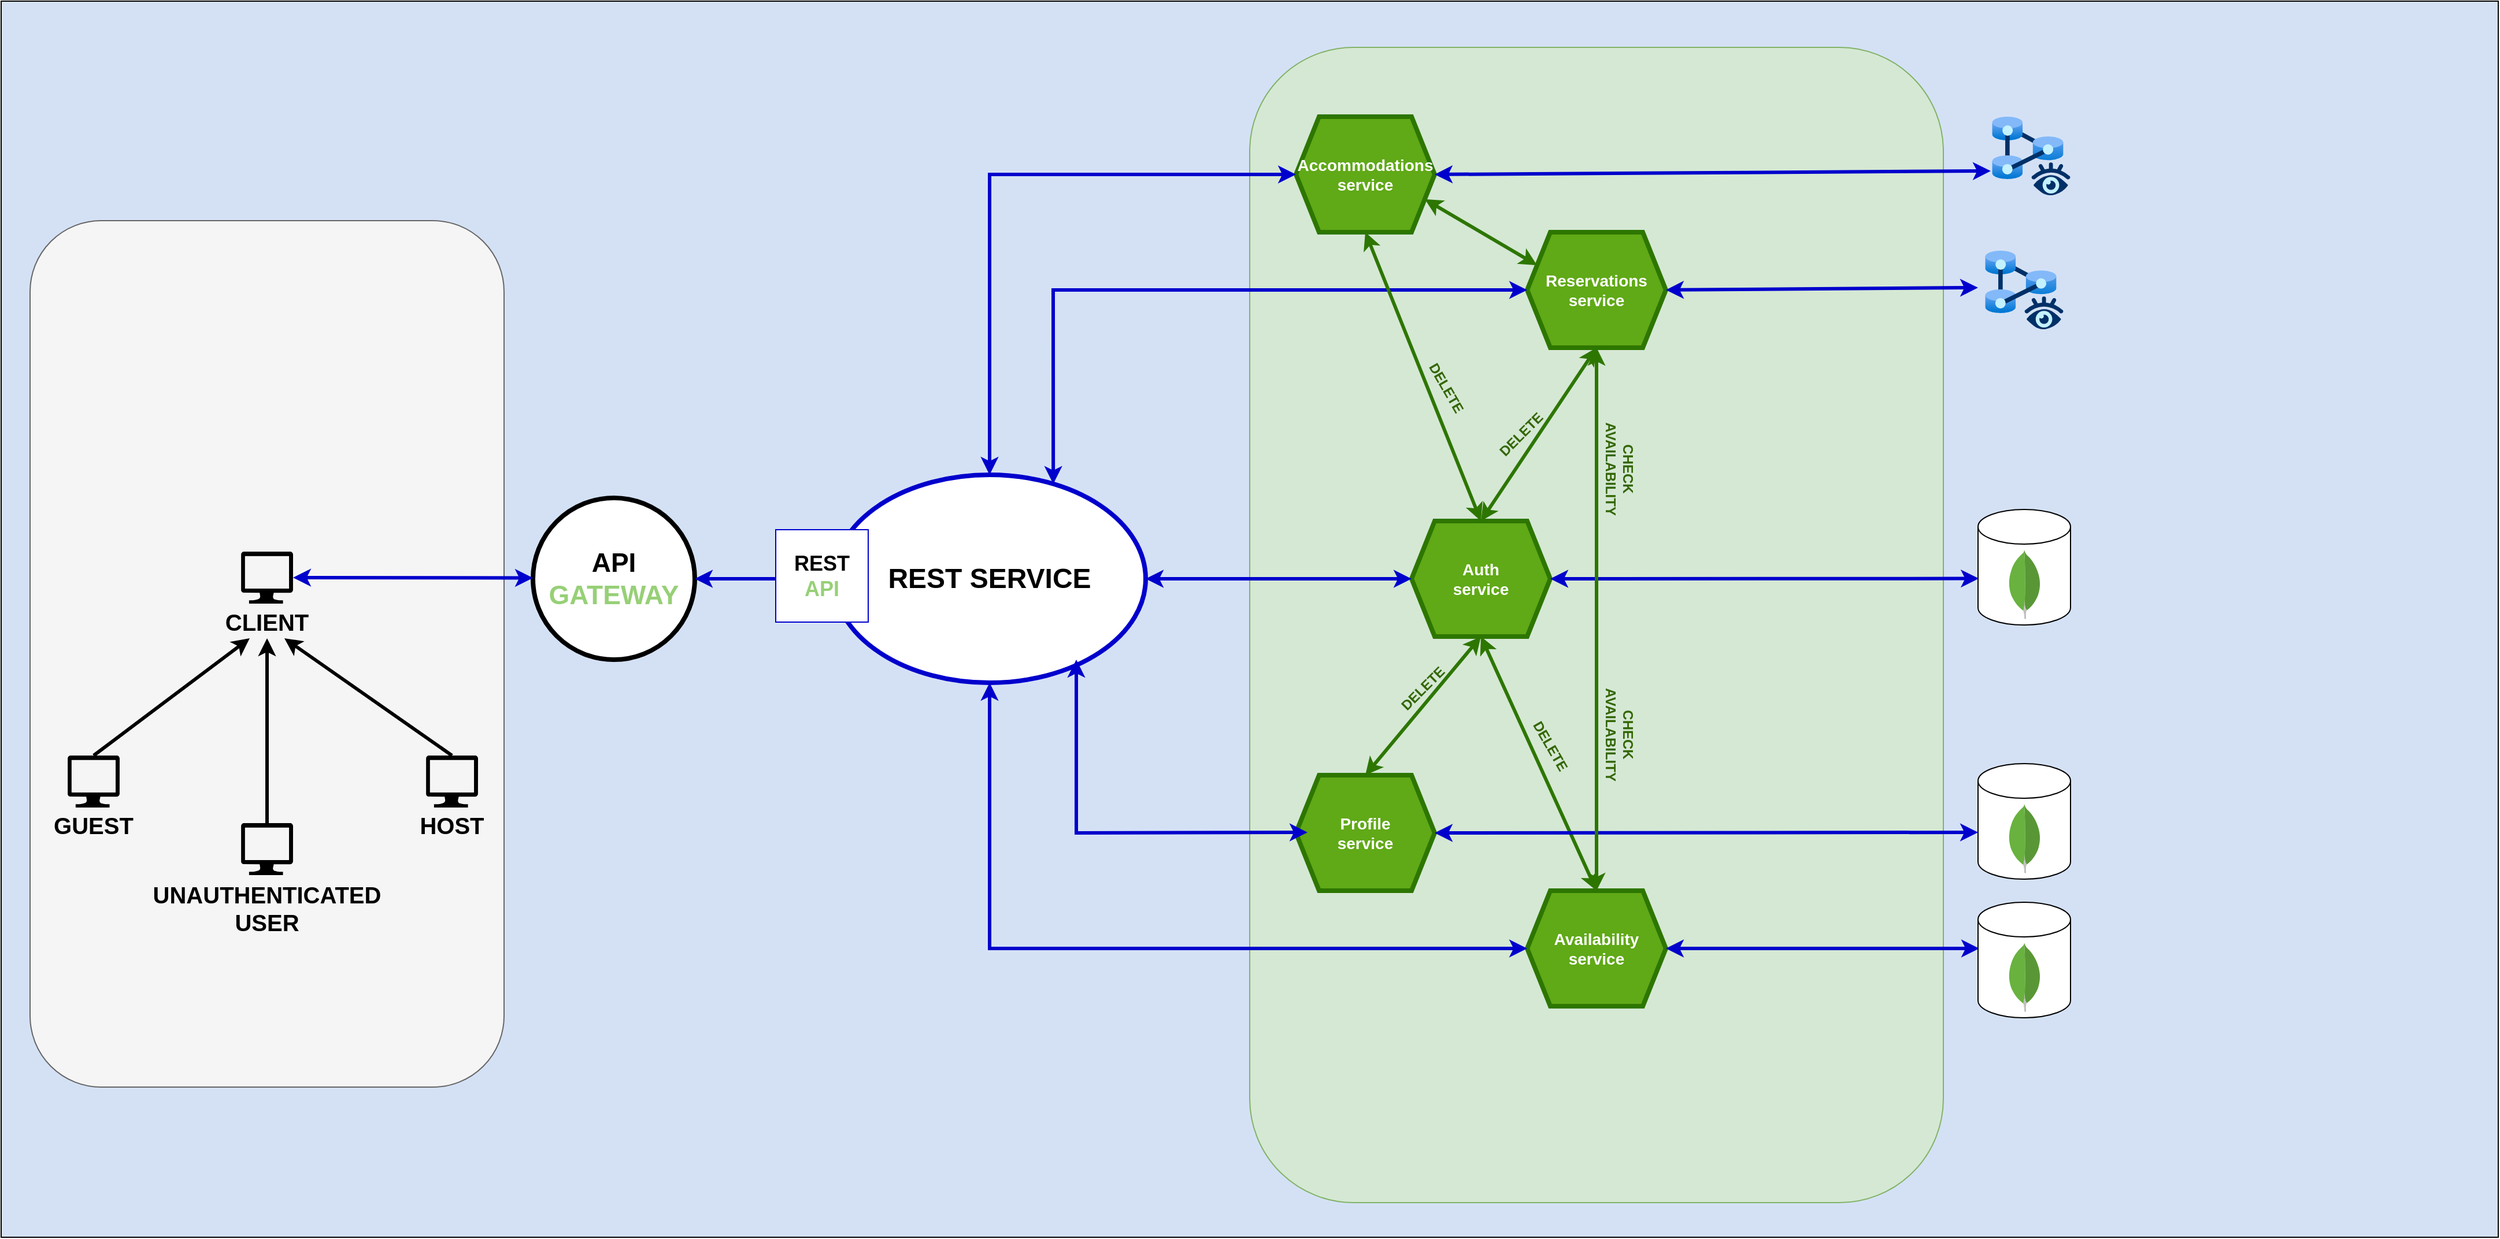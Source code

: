 <mxfile version="22.1.2" type="device">
  <diagram name="Page-1" id="aZqTcHWdBRNuJLzUG_dm">
    <mxGraphModel dx="2537" dy="993" grid="1" gridSize="10" guides="1" tooltips="1" connect="1" arrows="1" fold="1" page="1" pageScale="1" pageWidth="850" pageHeight="1100" math="0" shadow="0">
      <root>
        <mxCell id="0" />
        <mxCell id="1" parent="0" />
        <mxCell id="zURRKgwcUh4T0i38kErL-66" value="" style="rounded=0;whiteSpace=wrap;html=1;fillColor=#D4E1F5;" parent="1" vertex="1">
          <mxGeometry x="-10" y="10" width="2160" height="1070" as="geometry" />
        </mxCell>
        <mxCell id="zURRKgwcUh4T0i38kErL-105" value="" style="rounded=1;whiteSpace=wrap;html=1;fillColor=#f5f5f5;strokeColor=#666666;fontColor=#333333;" parent="1" vertex="1">
          <mxGeometry x="15" y="200" width="410" height="750" as="geometry" />
        </mxCell>
        <mxCell id="zURRKgwcUh4T0i38kErL-88" value="" style="rounded=1;whiteSpace=wrap;html=1;fillColor=#d5e8d4;strokeColor=#82b366;" parent="1" vertex="1">
          <mxGeometry x="1070" y="50" width="600" height="1000" as="geometry" />
        </mxCell>
        <mxCell id="zURRKgwcUh4T0i38kErL-3" value="" style="verticalLabelPosition=bottom;html=1;verticalAlign=top;align=center;strokeColor=none;fillColor=#000000;shape=mxgraph.azure.computer;pointerEvents=1;" parent="1" vertex="1">
          <mxGeometry x="197.5" y="486.5" width="45" height="45" as="geometry" />
        </mxCell>
        <mxCell id="zURRKgwcUh4T0i38kErL-11" value="Accommodations&lt;br style=&quot;font-size: 14px;&quot;&gt;service" style="shape=hexagon;perimeter=hexagonPerimeter2;whiteSpace=wrap;html=1;fixedSize=1;fillColor=#60a917;strokeColor=#2D7600;fontColor=#ffffff;strokeWidth=4;fontSize=14;fontStyle=1" parent="1" vertex="1">
          <mxGeometry x="1110" y="110" width="120" height="100" as="geometry" />
        </mxCell>
        <mxCell id="zURRKgwcUh4T0i38kErL-12" value="Auth&lt;br&gt;service" style="shape=hexagon;perimeter=hexagonPerimeter2;whiteSpace=wrap;html=1;fixedSize=1;fillColor=#60a917;strokeColor=#2D7600;fontColor=#ffffff;strokeWidth=4;fontSize=14;fontStyle=1" parent="1" vertex="1">
          <mxGeometry x="1210" y="460" width="120" height="100" as="geometry" />
        </mxCell>
        <mxCell id="zURRKgwcUh4T0i38kErL-43" value="Reservations&lt;br style=&quot;font-size: 14px;&quot;&gt;service" style="shape=hexagon;perimeter=hexagonPerimeter2;whiteSpace=wrap;html=1;fixedSize=1;fillColor=#60a917;strokeColor=#2D7600;fontColor=#ffffff;strokeWidth=4;fontSize=14;fontStyle=1" parent="1" vertex="1">
          <mxGeometry x="1310" y="210" width="120" height="100" as="geometry" />
        </mxCell>
        <mxCell id="zURRKgwcUh4T0i38kErL-45" value="Availability&lt;br&gt;service" style="shape=hexagon;perimeter=hexagonPerimeter2;whiteSpace=wrap;html=1;fixedSize=1;fillColor=#60a917;strokeColor=#2D7600;fontColor=#ffffff;strokeWidth=4;fontSize=14;fontStyle=1" parent="1" vertex="1">
          <mxGeometry x="1310" y="780" width="120" height="100" as="geometry" />
        </mxCell>
        <mxCell id="zURRKgwcUh4T0i38kErL-67" value="&lt;font style=&quot;font-size: 23px;&quot;&gt;&lt;b&gt;API&lt;br&gt;&lt;font color=&quot;#97d077&quot;&gt;GATEWAY&lt;/font&gt;&lt;br&gt;&lt;/b&gt;&lt;/font&gt;" style="ellipse;whiteSpace=wrap;html=1;aspect=fixed;strokeWidth=4;" parent="1" vertex="1">
          <mxGeometry x="450" y="440" width="140" height="140" as="geometry" />
        </mxCell>
        <mxCell id="zURRKgwcUh4T0i38kErL-71" value="" style="endArrow=classic;html=1;rounded=0;entryX=0;entryY=0.5;entryDx=0;entryDy=0;strokeWidth=3;exitX=0.5;exitY=0;exitDx=0;exitDy=0;strokeColor=#0000CC;startArrow=classic;startFill=1;" parent="1" source="zURRKgwcUh4T0i38kErL-76" target="zURRKgwcUh4T0i38kErL-11" edge="1">
          <mxGeometry width="50" height="50" relative="1" as="geometry">
            <mxPoint x="825" y="390.0" as="sourcePoint" />
            <mxPoint x="1040.3" y="240.0" as="targetPoint" />
            <Array as="points">
              <mxPoint x="845" y="160" />
            </Array>
          </mxGeometry>
        </mxCell>
        <mxCell id="zURRKgwcUh4T0i38kErL-72" value="" style="endArrow=classic;html=1;rounded=0;entryX=0;entryY=0.5;entryDx=0;entryDy=0;strokeWidth=3;exitX=0.704;exitY=0.044;exitDx=0;exitDy=0;exitPerimeter=0;strokeColor=#0000CC;startArrow=classic;startFill=1;" parent="1" source="zURRKgwcUh4T0i38kErL-76" target="zURRKgwcUh4T0i38kErL-43" edge="1">
          <mxGeometry width="50" height="50" relative="1" as="geometry">
            <mxPoint x="888.92" y="390.32" as="sourcePoint" />
            <mxPoint x="1200" y="270" as="targetPoint" />
            <Array as="points">
              <mxPoint x="900" y="260" />
            </Array>
          </mxGeometry>
        </mxCell>
        <mxCell id="zURRKgwcUh4T0i38kErL-73" value="" style="endArrow=classic;html=1;rounded=0;strokeWidth=3;exitX=1;exitY=0.5;exitDx=0;exitDy=0;entryX=0;entryY=0.5;entryDx=0;entryDy=0;strokeColor=#0000CC;startArrow=classic;startFill=1;" parent="1" source="zURRKgwcUh4T0i38kErL-76" target="zURRKgwcUh4T0i38kErL-12" edge="1">
          <mxGeometry width="50" height="50" relative="1" as="geometry">
            <mxPoint x="901.053" y="505.789" as="sourcePoint" />
            <mxPoint x="1580" y="530" as="targetPoint" />
          </mxGeometry>
        </mxCell>
        <mxCell id="zURRKgwcUh4T0i38kErL-76" value="&lt;b style=&quot;border-color: var(--border-color); font-size: 24px;&quot;&gt;REST SERVICE&lt;/b&gt;" style="ellipse;whiteSpace=wrap;html=1;strokeWidth=4;strokeColor=#0000CC;" parent="1" vertex="1">
          <mxGeometry x="710" y="420" width="270" height="180" as="geometry" />
        </mxCell>
        <mxCell id="zURRKgwcUh4T0i38kErL-80" value="" style="endArrow=classic;html=1;rounded=0;entryX=0;entryY=0.5;entryDx=0;entryDy=0;strokeWidth=3;exitX=0.5;exitY=1;exitDx=0;exitDy=0;strokeColor=#0000CC;startArrow=classic;startFill=1;" parent="1" source="zURRKgwcUh4T0i38kErL-76" target="zURRKgwcUh4T0i38kErL-45" edge="1">
          <mxGeometry width="50" height="50" relative="1" as="geometry">
            <mxPoint x="808" y="747" as="sourcePoint" />
            <mxPoint x="1210" y="690" as="targetPoint" />
            <Array as="points">
              <mxPoint x="845" y="830" />
            </Array>
          </mxGeometry>
        </mxCell>
        <mxCell id="zURRKgwcUh4T0i38kErL-82" value="" style="endArrow=classic;html=1;rounded=0;exitX=0.5;exitY=1;exitDx=0;exitDy=0;entryX=0.5;entryY=0;entryDx=0;entryDy=0;strokeWidth=3;strokeColor=#2D7600;fillColor=#60a917;startArrow=classic;startFill=1;endFill=1;" parent="1" source="zURRKgwcUh4T0i38kErL-11" target="zURRKgwcUh4T0i38kErL-12" edge="1">
          <mxGeometry width="50" height="50" relative="1" as="geometry">
            <mxPoint x="1160" y="230" as="sourcePoint" />
            <mxPoint x="1260" y="450" as="targetPoint" />
          </mxGeometry>
        </mxCell>
        <mxCell id="zURRKgwcUh4T0i38kErL-83" value="" style="endArrow=classic;html=1;rounded=0;exitX=1;exitY=0.75;exitDx=0;exitDy=0;entryX=0;entryY=0.25;entryDx=0;entryDy=0;strokeWidth=3;strokeColor=#2D7600;fillColor=#60a917;startArrow=classic;startFill=1;endFill=1;" parent="1" source="zURRKgwcUh4T0i38kErL-11" target="zURRKgwcUh4T0i38kErL-43" edge="1">
          <mxGeometry width="50" height="50" relative="1" as="geometry">
            <mxPoint x="1230" y="180" as="sourcePoint" />
            <mxPoint x="1330" y="400" as="targetPoint" />
          </mxGeometry>
        </mxCell>
        <mxCell id="zURRKgwcUh4T0i38kErL-84" value="" style="endArrow=classic;html=1;rounded=0;exitX=0.5;exitY=1;exitDx=0;exitDy=0;entryX=0.5;entryY=0;entryDx=0;entryDy=0;strokeWidth=3;strokeColor=#2D7600;fillColor=#60a917;startArrow=classic;startFill=1;endFill=1;" parent="1" source="zURRKgwcUh4T0i38kErL-43" target="zURRKgwcUh4T0i38kErL-12" edge="1">
          <mxGeometry width="50" height="50" relative="1" as="geometry">
            <mxPoint x="1360" y="380" as="sourcePoint" />
            <mxPoint x="1460" y="600" as="targetPoint" />
          </mxGeometry>
        </mxCell>
        <mxCell id="zURRKgwcUh4T0i38kErL-87" value="" style="endArrow=classic;html=1;rounded=0;exitX=0.5;exitY=1;exitDx=0;exitDy=0;entryX=0.5;entryY=0;entryDx=0;entryDy=0;strokeWidth=3;strokeColor=#2D7600;fillColor=#60a917;startArrow=classic;startFill=1;endFill=1;" parent="1" source="zURRKgwcUh4T0i38kErL-12" target="zURRKgwcUh4T0i38kErL-45" edge="1">
          <mxGeometry width="50" height="50" relative="1" as="geometry">
            <mxPoint x="1190" y="600" as="sourcePoint" />
            <mxPoint x="1290" y="820" as="targetPoint" />
          </mxGeometry>
        </mxCell>
        <mxCell id="zURRKgwcUh4T0i38kErL-89" value="&lt;font style=&quot;font-size: 20px;&quot;&gt;&lt;b&gt;CLIENT&lt;/b&gt;&lt;/font&gt;" style="text;html=1;strokeColor=none;fillColor=none;align=center;verticalAlign=middle;whiteSpace=wrap;rounded=0;" parent="1" vertex="1">
          <mxGeometry x="190" y="531.5" width="60" height="30" as="geometry" />
        </mxCell>
        <mxCell id="zURRKgwcUh4T0i38kErL-90" value="" style="endArrow=classic;html=1;rounded=0;strokeWidth=3;entryX=0;entryY=0.5;entryDx=0;entryDy=0;strokeColor=#0000CC;startArrow=classic;startFill=1;exitX=1;exitY=0.5;exitDx=0;exitDy=0;" parent="1" source="zURRKgwcUh4T0i38kErL-67" target="zURRKgwcUh4T0i38kErL-76" edge="1">
          <mxGeometry width="50" height="50" relative="1" as="geometry">
            <mxPoint x="590" y="350" as="sourcePoint" />
            <mxPoint x="720" y="350" as="targetPoint" />
          </mxGeometry>
        </mxCell>
        <mxCell id="zURRKgwcUh4T0i38kErL-70" value="&lt;font style=&quot;font-size: 18px;&quot;&gt;&lt;b&gt;REST &lt;font color=&quot;#97d077&quot;&gt;API&lt;/font&gt;&lt;/b&gt;&lt;/font&gt;" style="whiteSpace=wrap;html=1;aspect=fixed;strokeColor=#0000CC;" parent="1" vertex="1">
          <mxGeometry x="660" y="467.5" width="80" height="80" as="geometry" />
        </mxCell>
        <mxCell id="zURRKgwcUh4T0i38kErL-91" value="" style="verticalLabelPosition=bottom;html=1;verticalAlign=top;align=center;strokeColor=none;fillColor=#000000;shape=mxgraph.azure.computer;pointerEvents=1;" parent="1" vertex="1">
          <mxGeometry x="47.5" y="663" width="45" height="45" as="geometry" />
        </mxCell>
        <mxCell id="zURRKgwcUh4T0i38kErL-92" value="&lt;font style=&quot;font-size: 20px;&quot;&gt;&lt;b&gt;GUEST&lt;/b&gt;&lt;/font&gt;" style="text;html=1;strokeColor=none;fillColor=none;align=center;verticalAlign=middle;whiteSpace=wrap;rounded=0;" parent="1" vertex="1">
          <mxGeometry x="40" y="708" width="60" height="30" as="geometry" />
        </mxCell>
        <mxCell id="zURRKgwcUh4T0i38kErL-93" value="" style="verticalLabelPosition=bottom;html=1;verticalAlign=top;align=center;strokeColor=none;fillColor=#000000;shape=mxgraph.azure.computer;pointerEvents=1;" parent="1" vertex="1">
          <mxGeometry x="357.5" y="663" width="45" height="45" as="geometry" />
        </mxCell>
        <mxCell id="zURRKgwcUh4T0i38kErL-94" value="&lt;font style=&quot;font-size: 20px;&quot;&gt;&lt;b&gt;HOST&lt;/b&gt;&lt;/font&gt;" style="text;html=1;strokeColor=none;fillColor=none;align=center;verticalAlign=middle;whiteSpace=wrap;rounded=0;" parent="1" vertex="1">
          <mxGeometry x="350" y="708" width="60" height="30" as="geometry" />
        </mxCell>
        <mxCell id="zURRKgwcUh4T0i38kErL-96" value="&lt;font style=&quot;font-size: 20px;&quot;&gt;&lt;b&gt;UNAUTHENTICATED USER&lt;/b&gt;&lt;/font&gt;" style="text;html=1;strokeColor=none;fillColor=none;align=center;verticalAlign=middle;whiteSpace=wrap;rounded=0;" parent="1" vertex="1">
          <mxGeometry x="190" y="780" width="60" height="30" as="geometry" />
        </mxCell>
        <mxCell id="zURRKgwcUh4T0i38kErL-101" value="" style="verticalLabelPosition=bottom;html=1;verticalAlign=top;align=center;strokeColor=none;fillColor=#000000;shape=mxgraph.azure.computer;pointerEvents=1;" parent="1" vertex="1">
          <mxGeometry x="197.5" y="721.5" width="45" height="45" as="geometry" />
        </mxCell>
        <mxCell id="zURRKgwcUh4T0i38kErL-102" value="" style="endArrow=classic;html=1;rounded=0;strokeWidth=3;exitX=0.5;exitY=0;exitDx=0;exitDy=0;exitPerimeter=0;entryX=0.25;entryY=1;entryDx=0;entryDy=0;" parent="1" source="zURRKgwcUh4T0i38kErL-91" target="zURRKgwcUh4T0i38kErL-89" edge="1">
          <mxGeometry width="50" height="50" relative="1" as="geometry">
            <mxPoint x="92.5" y="640" as="sourcePoint" />
            <mxPoint x="142.5" y="590" as="targetPoint" />
          </mxGeometry>
        </mxCell>
        <mxCell id="zURRKgwcUh4T0i38kErL-103" value="" style="endArrow=classic;html=1;rounded=0;strokeWidth=3;entryX=0.5;entryY=1;entryDx=0;entryDy=0;exitX=0.5;exitY=0;exitDx=0;exitDy=0;exitPerimeter=0;" parent="1" source="zURRKgwcUh4T0i38kErL-101" target="zURRKgwcUh4T0i38kErL-89" edge="1">
          <mxGeometry width="50" height="50" relative="1" as="geometry">
            <mxPoint x="102.5" y="650" as="sourcePoint" />
            <mxPoint x="220" y="558" as="targetPoint" />
          </mxGeometry>
        </mxCell>
        <mxCell id="zURRKgwcUh4T0i38kErL-104" value="" style="endArrow=classic;html=1;rounded=0;strokeWidth=3;entryX=0.75;entryY=1;entryDx=0;entryDy=0;exitX=0.5;exitY=0;exitDx=0;exitDy=0;exitPerimeter=0;" parent="1" source="zURRKgwcUh4T0i38kErL-93" target="zURRKgwcUh4T0i38kErL-89" edge="1">
          <mxGeometry width="50" height="50" relative="1" as="geometry">
            <mxPoint x="112.5" y="660" as="sourcePoint" />
            <mxPoint x="230" y="568" as="targetPoint" />
          </mxGeometry>
        </mxCell>
        <mxCell id="zURRKgwcUh4T0i38kErL-106" value="" style="endArrow=classic;html=1;rounded=0;strokeWidth=3;entryX=0;entryY=0.5;entryDx=0;entryDy=0;strokeColor=#0000CC;startArrow=classic;startFill=1;exitX=1;exitY=0.5;exitDx=0;exitDy=0;exitPerimeter=0;" parent="1" source="zURRKgwcUh4T0i38kErL-3" edge="1">
          <mxGeometry width="50" height="50" relative="1" as="geometry">
            <mxPoint x="330" y="509.29" as="sourcePoint" />
            <mxPoint x="450" y="509.29" as="targetPoint" />
          </mxGeometry>
        </mxCell>
        <mxCell id="zURRKgwcUh4T0i38kErL-113" value="" style="endArrow=classic;html=1;rounded=0;strokeWidth=3;exitX=1;exitY=0.5;exitDx=0;exitDy=0;strokeColor=#0000CC;startArrow=classic;startFill=1;entryX=-0.015;entryY=0.691;entryDx=0;entryDy=0;entryPerimeter=0;" parent="1" source="zURRKgwcUh4T0i38kErL-11" target="M60m3SEb6m9Mj7bPHCDL-14" edge="1">
          <mxGeometry width="50" height="50" relative="1" as="geometry">
            <mxPoint x="1470" y="159.23" as="sourcePoint" />
            <mxPoint x="1700" y="120" as="targetPoint" />
          </mxGeometry>
        </mxCell>
        <mxCell id="zURRKgwcUh4T0i38kErL-116" value="" style="endArrow=classic;html=1;rounded=0;strokeWidth=3;exitX=1;exitY=0.5;exitDx=0;exitDy=0;entryX=0.007;entryY=0.498;entryDx=0;entryDy=0;strokeColor=#0000CC;startArrow=classic;startFill=1;entryPerimeter=0;" parent="1" source="zURRKgwcUh4T0i38kErL-12" edge="1">
          <mxGeometry width="50" height="50" relative="1" as="geometry">
            <mxPoint x="1320" y="420.77" as="sourcePoint" />
            <mxPoint x="1700.647" y="509.795" as="targetPoint" />
          </mxGeometry>
        </mxCell>
        <mxCell id="zURRKgwcUh4T0i38kErL-119" value="" style="endArrow=classic;html=1;rounded=0;strokeWidth=3;exitX=1;exitY=0.5;exitDx=0;exitDy=0;strokeColor=#0000CC;startArrow=classic;startFill=1;" parent="1" source="zURRKgwcUh4T0i38kErL-43" edge="1">
          <mxGeometry width="50" height="50" relative="1" as="geometry">
            <mxPoint x="1409" y="430" as="sourcePoint" />
            <mxPoint x="1700" y="257.964" as="targetPoint" />
          </mxGeometry>
        </mxCell>
        <mxCell id="zURRKgwcUh4T0i38kErL-124" value="" style="endArrow=classic;html=1;rounded=0;strokeWidth=3;exitX=1;exitY=0.5;exitDx=0;exitDy=0;strokeColor=#0000CC;startArrow=classic;startFill=1;" parent="1" source="zURRKgwcUh4T0i38kErL-45" edge="1">
          <mxGeometry width="50" height="50" relative="1" as="geometry">
            <mxPoint x="1350" y="770" as="sourcePoint" />
            <mxPoint x="1701" y="830" as="targetPoint" />
          </mxGeometry>
        </mxCell>
        <mxCell id="M60m3SEb6m9Mj7bPHCDL-1" value="Profile &lt;br&gt;service" style="shape=hexagon;perimeter=hexagonPerimeter2;whiteSpace=wrap;html=1;fixedSize=1;fillColor=#60a917;strokeColor=#2D7600;fontColor=#ffffff;strokeWidth=4;fontSize=14;fontStyle=1" vertex="1" parent="1">
          <mxGeometry x="1110" y="680" width="120" height="100" as="geometry" />
        </mxCell>
        <mxCell id="M60m3SEb6m9Mj7bPHCDL-3" value="" style="endArrow=classic;html=1;rounded=0;strokeWidth=3;entryX=0;entryY=0.5;entryDx=0;entryDy=0;strokeColor=#0000CC;startArrow=classic;startFill=1;" edge="1" parent="1">
          <mxGeometry width="50" height="50" relative="1" as="geometry">
            <mxPoint x="920" y="580" as="sourcePoint" />
            <mxPoint x="1120" y="729.5" as="targetPoint" />
            <Array as="points">
              <mxPoint x="920" y="730" />
            </Array>
          </mxGeometry>
        </mxCell>
        <mxCell id="M60m3SEb6m9Mj7bPHCDL-4" value="" style="group" vertex="1" connectable="0" parent="1">
          <mxGeometry x="1700" y="670" width="80" height="100" as="geometry" />
        </mxCell>
        <mxCell id="M60m3SEb6m9Mj7bPHCDL-5" value="" style="shape=cylinder3;whiteSpace=wrap;html=1;boundedLbl=1;backgroundOutline=1;size=15;" vertex="1" parent="M60m3SEb6m9Mj7bPHCDL-4">
          <mxGeometry width="80" height="100" as="geometry" />
        </mxCell>
        <mxCell id="M60m3SEb6m9Mj7bPHCDL-6" value="" style="dashed=0;outlineConnect=0;html=1;align=center;labelPosition=center;verticalLabelPosition=bottom;verticalAlign=top;shape=mxgraph.weblogos.mongodb" vertex="1" parent="M60m3SEb6m9Mj7bPHCDL-4">
          <mxGeometry x="26" y="35" width="28.68" height="60" as="geometry" />
        </mxCell>
        <mxCell id="M60m3SEb6m9Mj7bPHCDL-7" value="" style="endArrow=classic;html=1;rounded=0;strokeWidth=3;exitX=1;exitY=0.5;exitDx=0;exitDy=0;entryX=0.007;entryY=0.498;entryDx=0;entryDy=0;strokeColor=#0000CC;startArrow=classic;startFill=1;entryPerimeter=0;" edge="1" parent="1" source="M60m3SEb6m9Mj7bPHCDL-1">
          <mxGeometry width="50" height="50" relative="1" as="geometry">
            <mxPoint x="1329" y="729.5" as="sourcePoint" />
            <mxPoint x="1700" y="729.5" as="targetPoint" />
          </mxGeometry>
        </mxCell>
        <mxCell id="M60m3SEb6m9Mj7bPHCDL-8" value="" style="group" vertex="1" connectable="0" parent="1">
          <mxGeometry x="1700" y="450" width="80" height="100" as="geometry" />
        </mxCell>
        <mxCell id="M60m3SEb6m9Mj7bPHCDL-9" value="" style="shape=cylinder3;whiteSpace=wrap;html=1;boundedLbl=1;backgroundOutline=1;size=15;" vertex="1" parent="M60m3SEb6m9Mj7bPHCDL-8">
          <mxGeometry width="80" height="100" as="geometry" />
        </mxCell>
        <mxCell id="M60m3SEb6m9Mj7bPHCDL-10" value="" style="dashed=0;outlineConnect=0;html=1;align=center;labelPosition=center;verticalLabelPosition=bottom;verticalAlign=top;shape=mxgraph.weblogos.mongodb" vertex="1" parent="M60m3SEb6m9Mj7bPHCDL-8">
          <mxGeometry x="26" y="35" width="28.68" height="60" as="geometry" />
        </mxCell>
        <mxCell id="M60m3SEb6m9Mj7bPHCDL-11" value="" style="group" vertex="1" connectable="0" parent="1">
          <mxGeometry x="1700" y="790" width="80" height="100" as="geometry" />
        </mxCell>
        <mxCell id="M60m3SEb6m9Mj7bPHCDL-12" value="" style="shape=cylinder3;whiteSpace=wrap;html=1;boundedLbl=1;backgroundOutline=1;size=15;" vertex="1" parent="M60m3SEb6m9Mj7bPHCDL-11">
          <mxGeometry width="80" height="100" as="geometry" />
        </mxCell>
        <mxCell id="M60m3SEb6m9Mj7bPHCDL-13" value="" style="dashed=0;outlineConnect=0;html=1;align=center;labelPosition=center;verticalLabelPosition=bottom;verticalAlign=top;shape=mxgraph.weblogos.mongodb" vertex="1" parent="M60m3SEb6m9Mj7bPHCDL-11">
          <mxGeometry x="26" y="35" width="28.68" height="60" as="geometry" />
        </mxCell>
        <mxCell id="M60m3SEb6m9Mj7bPHCDL-14" value="" style="image;aspect=fixed;html=1;points=[];align=center;fontSize=12;image=img/lib/azure2/other/Managed_Instance_Apache_Cassandra.svg;" vertex="1" parent="1">
          <mxGeometry x="1712" y="110" width="68" height="68" as="geometry" />
        </mxCell>
        <mxCell id="M60m3SEb6m9Mj7bPHCDL-15" value="" style="image;aspect=fixed;html=1;points=[];align=center;fontSize=12;image=img/lib/azure2/other/Managed_Instance_Apache_Cassandra.svg;" vertex="1" parent="1">
          <mxGeometry x="1706" y="226" width="68" height="68" as="geometry" />
        </mxCell>
        <mxCell id="M60m3SEb6m9Mj7bPHCDL-16" value="" style="endArrow=classic;html=1;rounded=0;exitX=0.5;exitY=1;exitDx=0;exitDy=0;entryX=0.5;entryY=0;entryDx=0;entryDy=0;strokeWidth=3;strokeColor=#2D7600;fillColor=#60a917;startArrow=classic;startFill=1;endFill=1;" edge="1" parent="1" source="zURRKgwcUh4T0i38kErL-12" target="M60m3SEb6m9Mj7bPHCDL-1">
          <mxGeometry width="50" height="50" relative="1" as="geometry">
            <mxPoint x="1260" y="560" as="sourcePoint" />
            <mxPoint x="1160" y="710" as="targetPoint" />
          </mxGeometry>
        </mxCell>
        <mxCell id="M60m3SEb6m9Mj7bPHCDL-17" value="DELETE" style="text;html=1;strokeColor=none;fillColor=none;align=center;verticalAlign=middle;whiteSpace=wrap;rounded=0;rotation=-45;fontStyle=1;fontColor=#336600;" vertex="1" parent="1">
          <mxGeometry x="1190" y="590" width="60" height="30" as="geometry" />
        </mxCell>
        <mxCell id="M60m3SEb6m9Mj7bPHCDL-18" value="DELETE" style="text;html=1;strokeColor=none;fillColor=none;align=center;verticalAlign=middle;whiteSpace=wrap;rounded=0;rotation=-45;fontStyle=1;fontColor=#336600;" vertex="1" parent="1">
          <mxGeometry x="1275" y="370" width="60" height="30" as="geometry" />
        </mxCell>
        <mxCell id="M60m3SEb6m9Mj7bPHCDL-19" value="DELETE" style="text;html=1;strokeColor=none;fillColor=none;align=center;verticalAlign=middle;whiteSpace=wrap;rounded=0;rotation=60;fontStyle=1;fontColor=#336600;" vertex="1" parent="1">
          <mxGeometry x="1210" y="330" width="60" height="30" as="geometry" />
        </mxCell>
        <mxCell id="M60m3SEb6m9Mj7bPHCDL-20" value="DELETE" style="text;html=1;align=center;verticalAlign=middle;whiteSpace=wrap;rounded=0;rotation=60;fontStyle=1;fontColor=#336600;" vertex="1" parent="1">
          <mxGeometry x="1300" y="640" width="60" height="30" as="geometry" />
        </mxCell>
        <mxCell id="M60m3SEb6m9Mj7bPHCDL-21" value="" style="endArrow=classic;html=1;rounded=0;exitX=0.5;exitY=1;exitDx=0;exitDy=0;entryX=0.5;entryY=0;entryDx=0;entryDy=0;strokeWidth=3;strokeColor=#2D7600;fillColor=#60a917;startArrow=classic;startFill=1;endFill=1;" edge="1" parent="1" source="zURRKgwcUh4T0i38kErL-43" target="zURRKgwcUh4T0i38kErL-45">
          <mxGeometry width="50" height="50" relative="1" as="geometry">
            <mxPoint x="1420" y="340" as="sourcePoint" />
            <mxPoint x="1520" y="590" as="targetPoint" />
          </mxGeometry>
        </mxCell>
        <mxCell id="M60m3SEb6m9Mj7bPHCDL-22" value="CHECK AVAILABILITY" style="text;html=1;strokeColor=none;fillColor=none;align=center;verticalAlign=middle;whiteSpace=wrap;rounded=0;rotation=90;fontStyle=1;fontColor=#336600;" vertex="1" parent="1">
          <mxGeometry x="1360" y="630" width="60" height="30" as="geometry" />
        </mxCell>
        <mxCell id="M60m3SEb6m9Mj7bPHCDL-23" value="CHECK AVAILABILITY" style="text;html=1;strokeColor=none;fillColor=none;align=center;verticalAlign=middle;whiteSpace=wrap;rounded=0;rotation=90;fontStyle=1;fontColor=#336600;" vertex="1" parent="1">
          <mxGeometry x="1360" y="400" width="60" height="30" as="geometry" />
        </mxCell>
      </root>
    </mxGraphModel>
  </diagram>
</mxfile>

